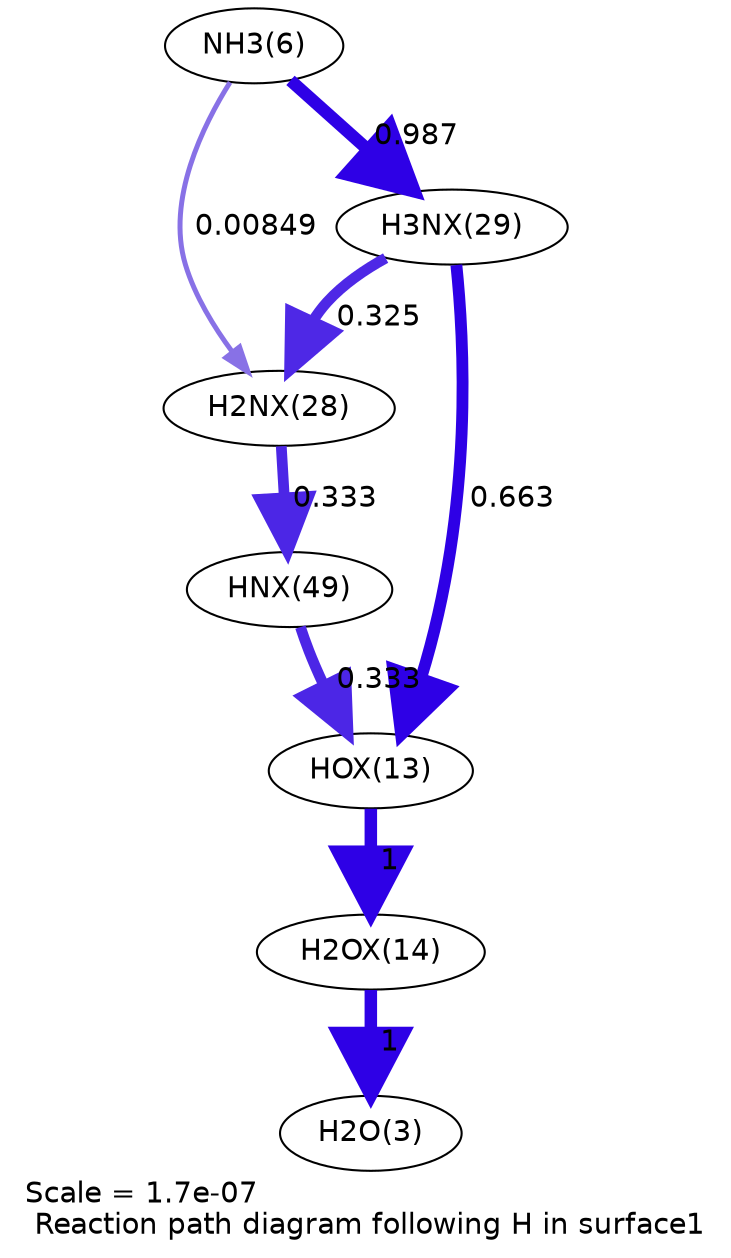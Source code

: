 digraph reaction_paths {
center=1;
s7 -> s19[fontname="Helvetica", penwidth=2.4, arrowsize=1.2, color="0.7, 0.508, 0.9"
, label=" 0.00849"];
s7 -> s20[fontname="Helvetica", penwidth=5.99, arrowsize=3, color="0.7, 1.49, 0.9"
, label=" 0.987"];
s20 -> s19[fontname="Helvetica", penwidth=5.15, arrowsize=2.58, color="0.7, 0.825, 0.9"
, label=" 0.325"];
s19 -> s22[fontname="Helvetica", penwidth=5.17, arrowsize=2.59, color="0.7, 0.833, 0.9"
, label=" 0.333"];
s20 -> s14[fontname="Helvetica", penwidth=5.69, arrowsize=2.84, color="0.7, 1.16, 0.9"
, label=" 0.663"];
s22 -> s14[fontname="Helvetica", penwidth=5.17, arrowsize=2.58, color="0.7, 0.833, 0.9"
, label=" 0.333"];
s14 -> s15[fontname="Helvetica", penwidth=6, arrowsize=3, color="0.7, 1.5, 0.9"
, label=" 1"];
s15 -> s4[fontname="Helvetica", penwidth=6, arrowsize=3, color="0.7, 1.5, 0.9"
, label=" 1"];
s4 [ fontname="Helvetica", label="H2O(3)"];
s7 [ fontname="Helvetica", label="NH3(6)"];
s14 [ fontname="Helvetica", label="HOX(13)"];
s15 [ fontname="Helvetica", label="H2OX(14)"];
s19 [ fontname="Helvetica", label="H2NX(28)"];
s20 [ fontname="Helvetica", label="H3NX(29)"];
s22 [ fontname="Helvetica", label="HNX(49)"];
 label = "Scale = 1.7e-07\l Reaction path diagram following H in surface1";
 fontname = "Helvetica";
}
